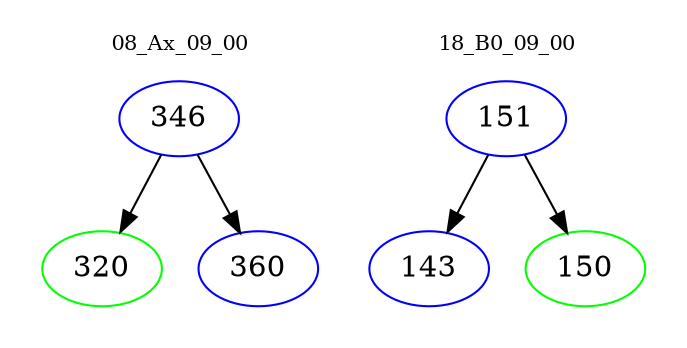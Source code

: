 digraph{
subgraph cluster_0 {
color = white
label = "08_Ax_09_00";
fontsize=10;
T0_346 [label="346", color="blue"]
T0_346 -> T0_320 [color="black"]
T0_320 [label="320", color="green"]
T0_346 -> T0_360 [color="black"]
T0_360 [label="360", color="blue"]
}
subgraph cluster_1 {
color = white
label = "18_B0_09_00";
fontsize=10;
T1_151 [label="151", color="blue"]
T1_151 -> T1_143 [color="black"]
T1_143 [label="143", color="blue"]
T1_151 -> T1_150 [color="black"]
T1_150 [label="150", color="green"]
}
}
